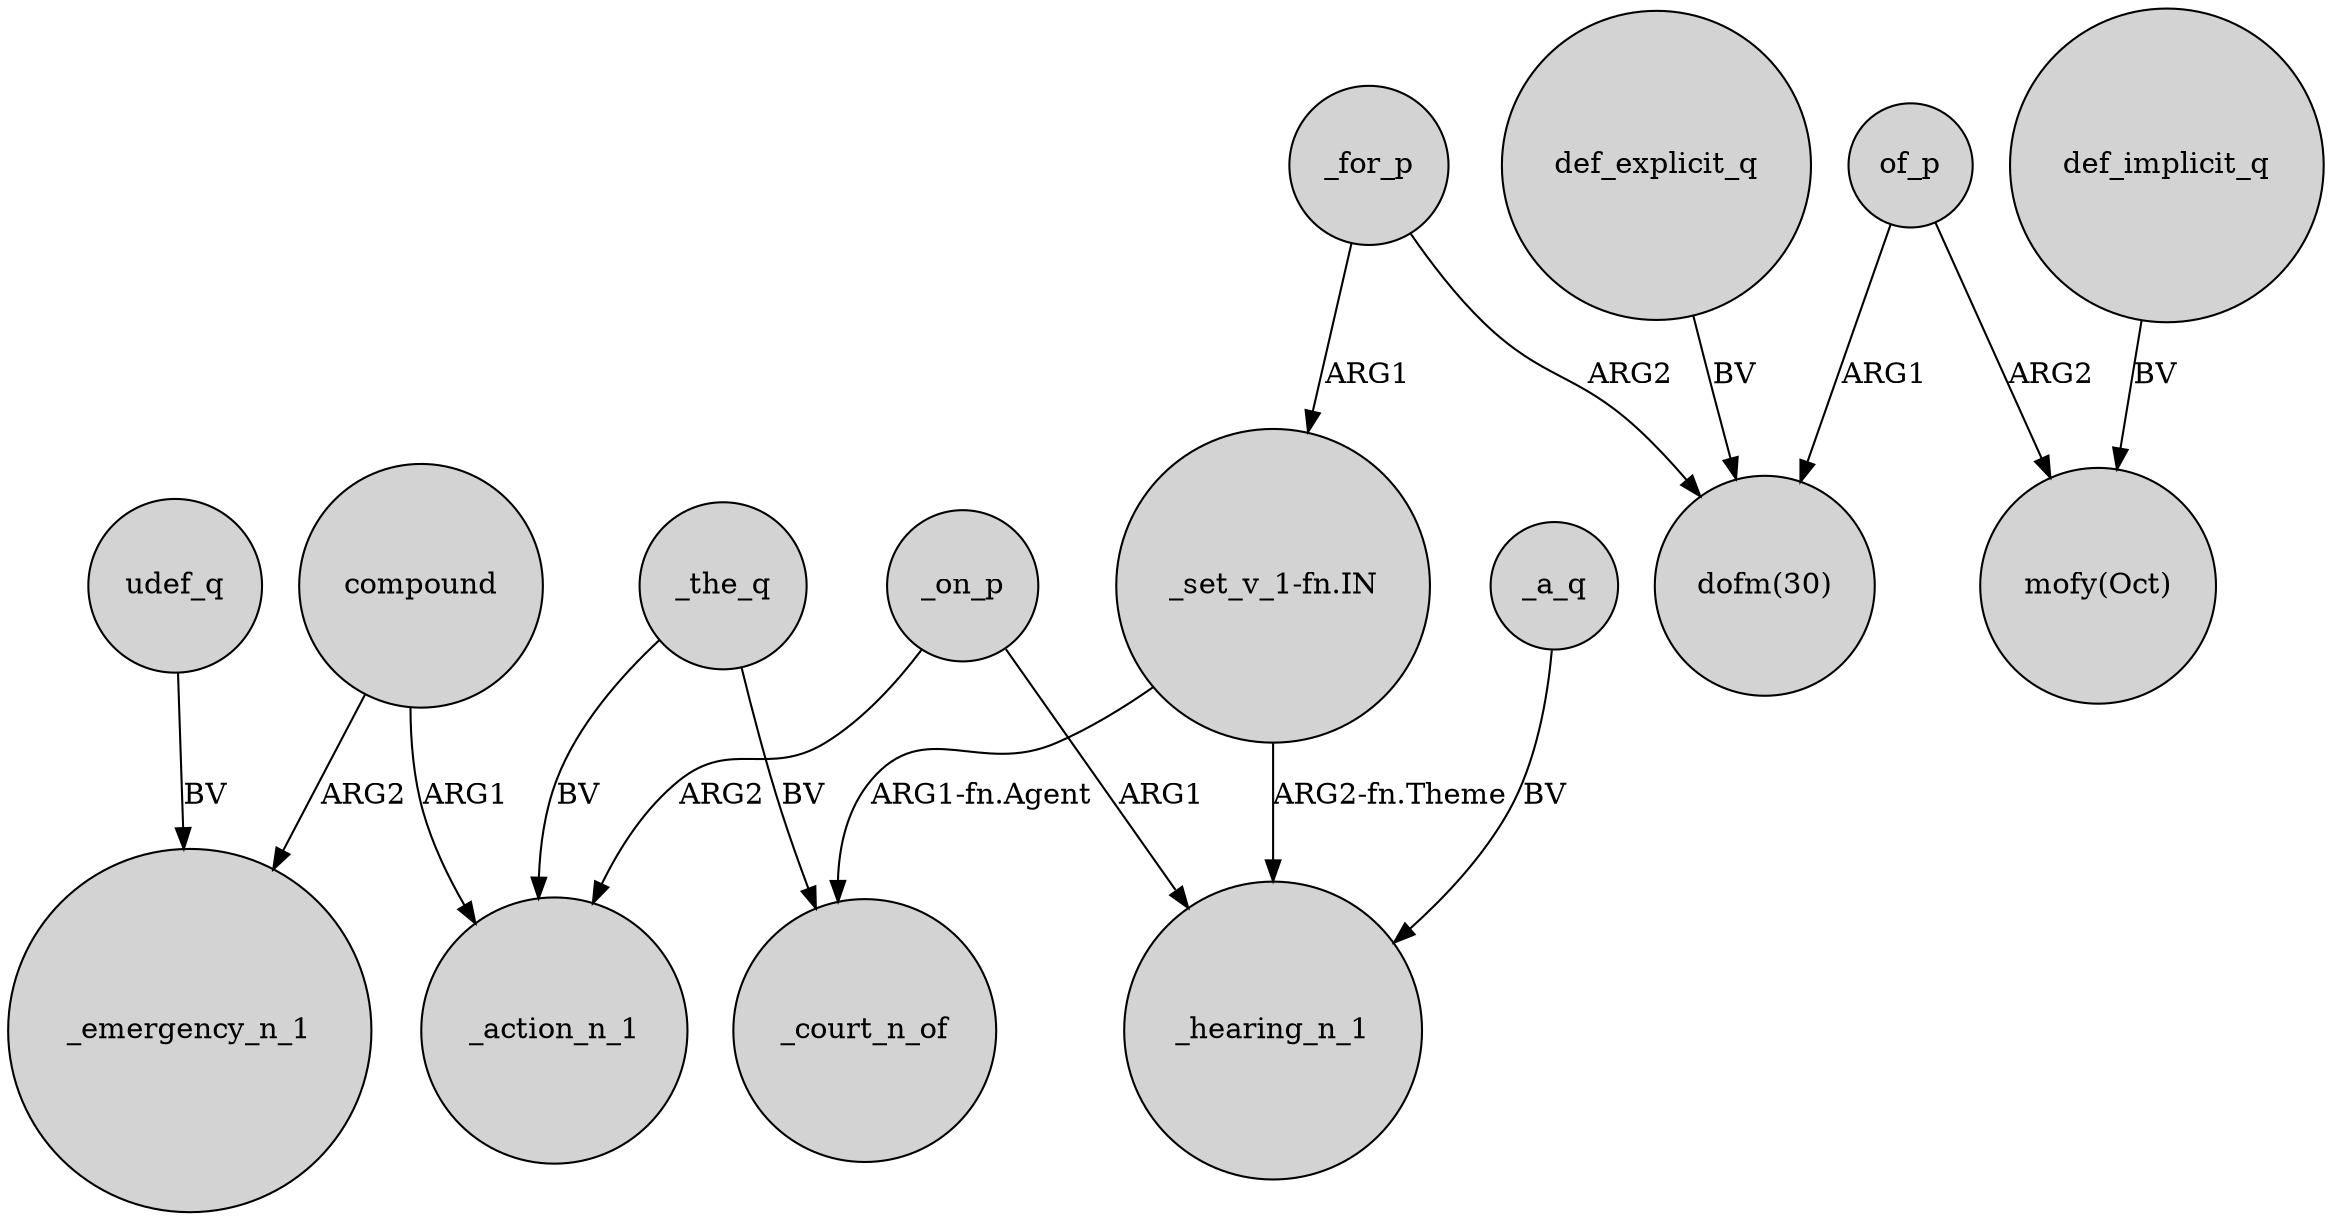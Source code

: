 digraph {
	node [shape=circle style=filled]
	compound -> _emergency_n_1 [label=ARG2]
	_for_p -> "_set_v_1-fn.IN" [label=ARG1]
	_the_q -> _action_n_1 [label=BV]
	_a_q -> _hearing_n_1 [label=BV]
	of_p -> "mofy(Oct)" [label=ARG2]
	compound -> _action_n_1 [label=ARG1]
	"_set_v_1-fn.IN" -> _hearing_n_1 [label="ARG2-fn.Theme"]
	_on_p -> _hearing_n_1 [label=ARG1]
	def_implicit_q -> "mofy(Oct)" [label=BV]
	udef_q -> _emergency_n_1 [label=BV]
	_on_p -> _action_n_1 [label=ARG2]
	_for_p -> "dofm(30)" [label=ARG2]
	of_p -> "dofm(30)" [label=ARG1]
	"_set_v_1-fn.IN" -> _court_n_of [label="ARG1-fn.Agent"]
	def_explicit_q -> "dofm(30)" [label=BV]
	_the_q -> _court_n_of [label=BV]
}
